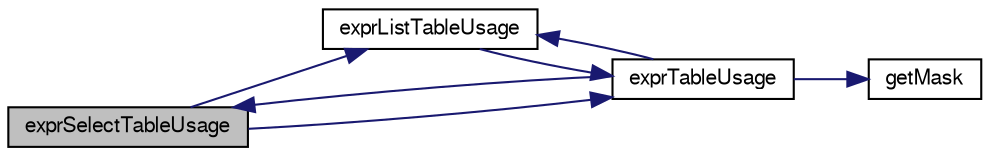 digraph "exprSelectTableUsage"
{
  edge [fontname="FreeSans",fontsize="10",labelfontname="FreeSans",labelfontsize="10"];
  node [fontname="FreeSans",fontsize="10",shape=record];
  rankdir="LR";
  Node106700 [label="exprSelectTableUsage",height=0.2,width=0.4,color="black", fillcolor="grey75", style="filled", fontcolor="black"];
  Node106700 -> Node106701 [color="midnightblue",fontsize="10",style="solid",fontname="FreeSans"];
  Node106701 [label="exprListTableUsage",height=0.2,width=0.4,color="black", fillcolor="white", style="filled",URL="$sqlite3_8c.html#a99dd0f7db0b58d62b2983f95a0dee071"];
  Node106701 -> Node106702 [color="midnightblue",fontsize="10",style="solid",fontname="FreeSans"];
  Node106702 [label="exprTableUsage",height=0.2,width=0.4,color="black", fillcolor="white", style="filled",URL="$sqlite3_8c.html#adc74a03d7e143fc3158a9f530fa35919"];
  Node106702 -> Node106703 [color="midnightblue",fontsize="10",style="solid",fontname="FreeSans"];
  Node106703 [label="getMask",height=0.2,width=0.4,color="black", fillcolor="white", style="filled",URL="$sqlite3_8c.html#aff9554a4790fc9c0b4f80378505c45dc"];
  Node106702 -> Node106700 [color="midnightblue",fontsize="10",style="solid",fontname="FreeSans"];
  Node106702 -> Node106701 [color="midnightblue",fontsize="10",style="solid",fontname="FreeSans"];
  Node106700 -> Node106702 [color="midnightblue",fontsize="10",style="solid",fontname="FreeSans"];
}
